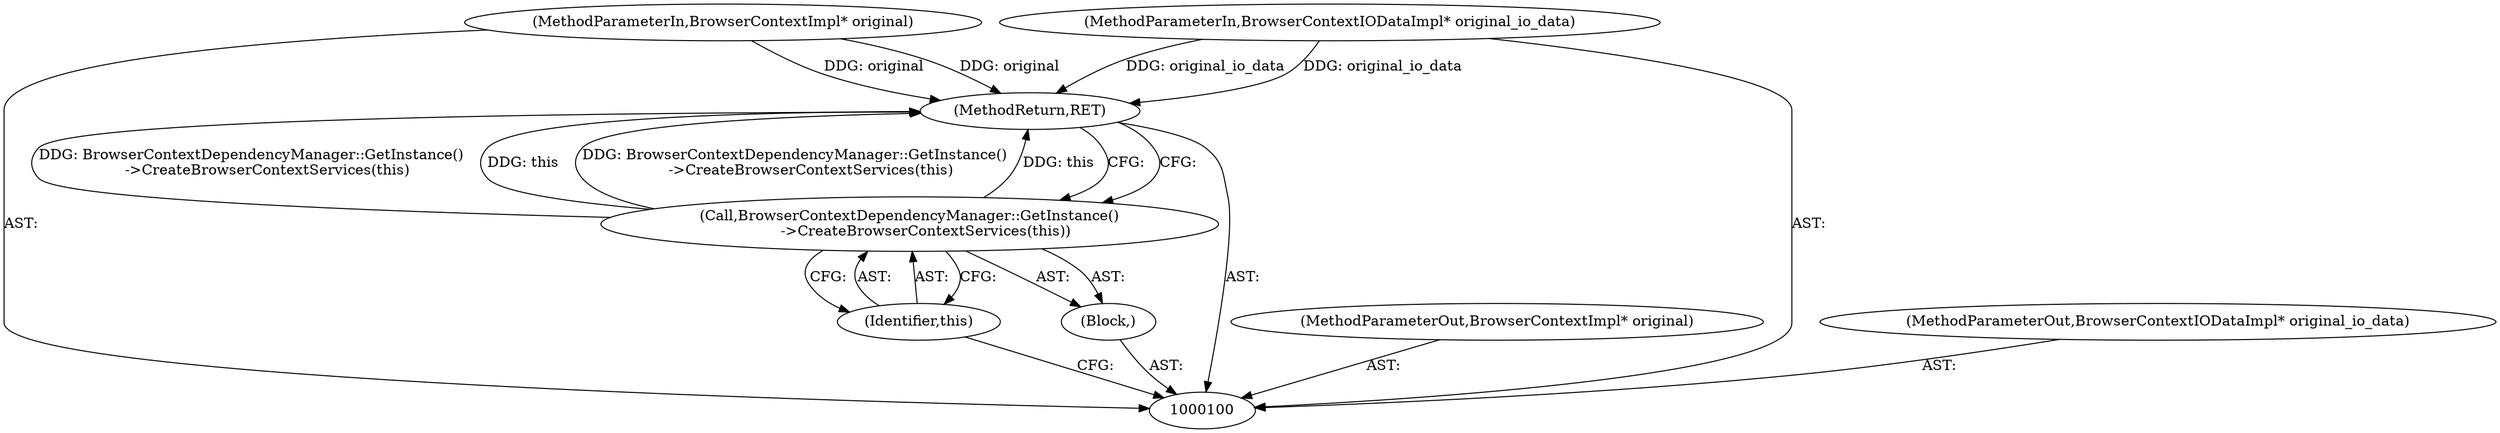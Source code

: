 digraph "0_launchpad_29014da83e5fc358d6bff0f574e9ed45e61a35ac_4" {
"1000106" [label="(MethodReturn,RET)"];
"1000101" [label="(MethodParameterIn,BrowserContextImpl* original)"];
"1000117" [label="(MethodParameterOut,BrowserContextImpl* original)"];
"1000102" [label="(MethodParameterIn,BrowserContextIODataImpl* original_io_data)"];
"1000118" [label="(MethodParameterOut,BrowserContextIODataImpl* original_io_data)"];
"1000103" [label="(Block,)"];
"1000104" [label="(Call,BrowserContextDependencyManager::GetInstance()\n       ->CreateBrowserContextServices(this))"];
"1000105" [label="(Identifier,this)"];
"1000106" -> "1000100"  [label="AST: "];
"1000106" -> "1000104"  [label="CFG: "];
"1000104" -> "1000106"  [label="DDG: BrowserContextDependencyManager::GetInstance()\n       ->CreateBrowserContextServices(this)"];
"1000104" -> "1000106"  [label="DDG: this"];
"1000102" -> "1000106"  [label="DDG: original_io_data"];
"1000101" -> "1000106"  [label="DDG: original"];
"1000101" -> "1000100"  [label="AST: "];
"1000101" -> "1000106"  [label="DDG: original"];
"1000117" -> "1000100"  [label="AST: "];
"1000102" -> "1000100"  [label="AST: "];
"1000102" -> "1000106"  [label="DDG: original_io_data"];
"1000118" -> "1000100"  [label="AST: "];
"1000103" -> "1000100"  [label="AST: "];
"1000104" -> "1000103"  [label="AST: "];
"1000104" -> "1000103"  [label="AST: "];
"1000104" -> "1000105"  [label="CFG: "];
"1000105" -> "1000104"  [label="AST: "];
"1000106" -> "1000104"  [label="CFG: "];
"1000104" -> "1000106"  [label="DDG: BrowserContextDependencyManager::GetInstance()\n       ->CreateBrowserContextServices(this)"];
"1000104" -> "1000106"  [label="DDG: this"];
"1000105" -> "1000104"  [label="AST: "];
"1000105" -> "1000100"  [label="CFG: "];
"1000104" -> "1000105"  [label="CFG: "];
}
